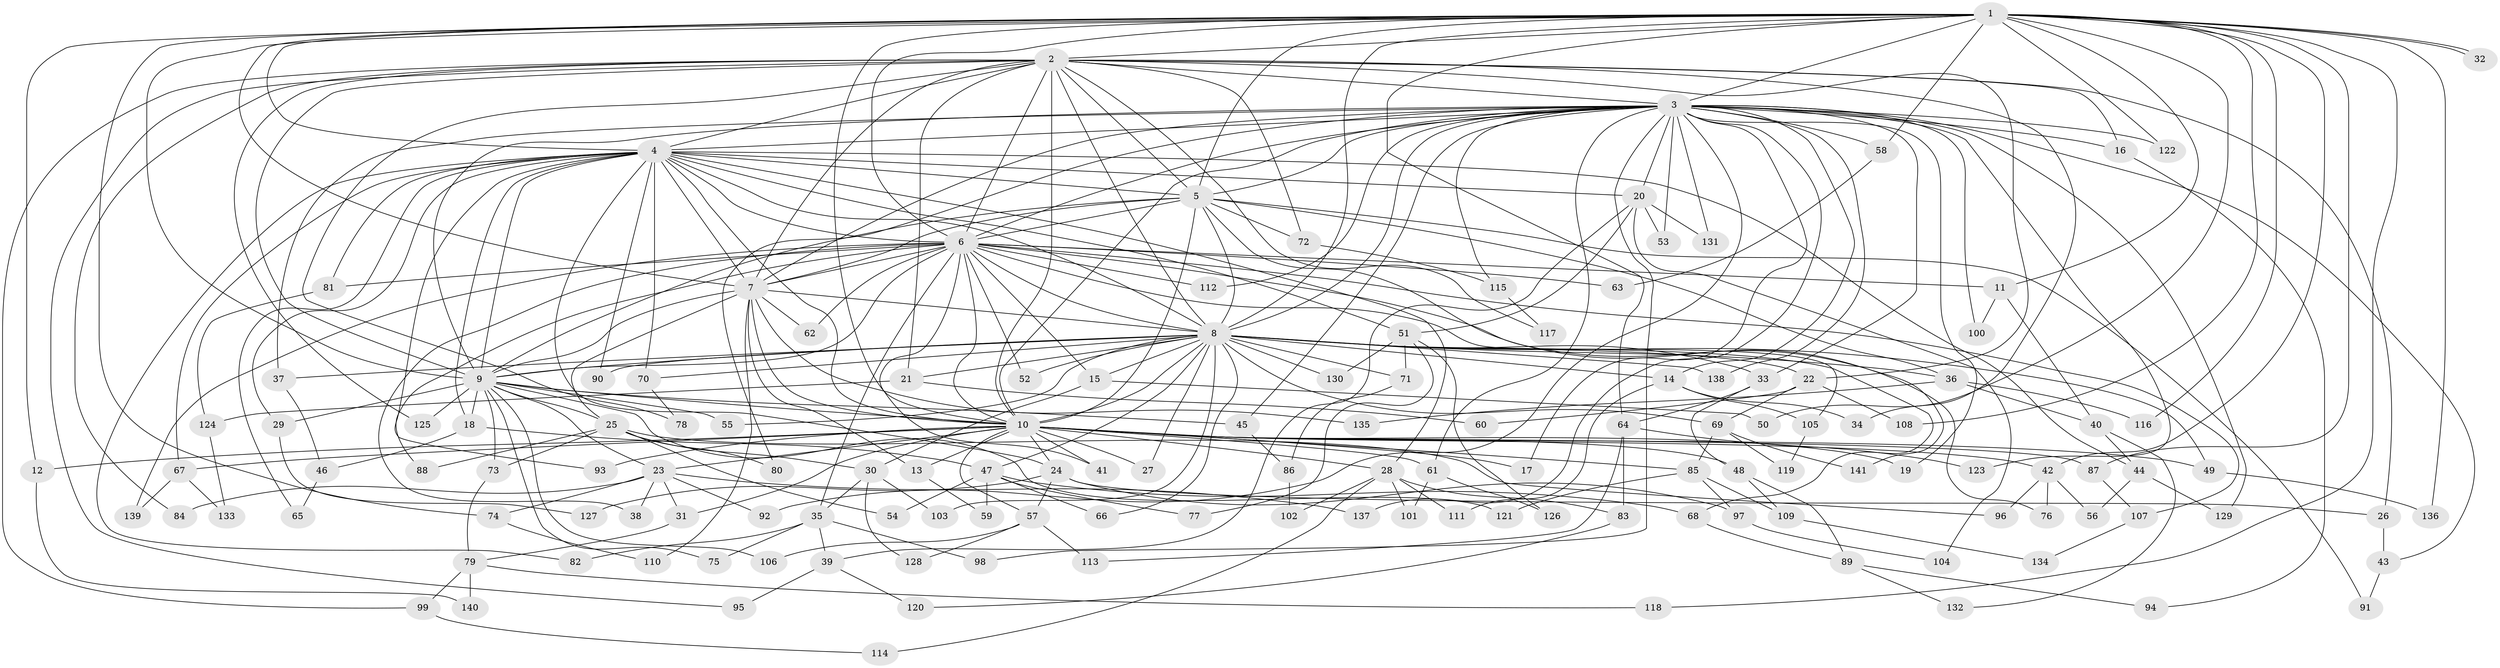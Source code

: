 // coarse degree distribution, {11: 0.01020408163265306, 46: 0.01020408163265306, 22: 0.01020408163265306, 27: 0.01020408163265306, 2: 0.5918367346938775, 3: 0.14285714285714285, 1: 0.04081632653061224, 4: 0.07142857142857142, 5: 0.02040816326530612, 6: 0.02040816326530612, 8: 0.030612244897959183, 7: 0.04081632653061224}
// Generated by graph-tools (version 1.1) at 2025/46/03/04/25 21:46:54]
// undirected, 141 vertices, 307 edges
graph export_dot {
graph [start="1"]
  node [color=gray90,style=filled];
  1;
  2;
  3;
  4;
  5;
  6;
  7;
  8;
  9;
  10;
  11;
  12;
  13;
  14;
  15;
  16;
  17;
  18;
  19;
  20;
  21;
  22;
  23;
  24;
  25;
  26;
  27;
  28;
  29;
  30;
  31;
  32;
  33;
  34;
  35;
  36;
  37;
  38;
  39;
  40;
  41;
  42;
  43;
  44;
  45;
  46;
  47;
  48;
  49;
  50;
  51;
  52;
  53;
  54;
  55;
  56;
  57;
  58;
  59;
  60;
  61;
  62;
  63;
  64;
  65;
  66;
  67;
  68;
  69;
  70;
  71;
  72;
  73;
  74;
  75;
  76;
  77;
  78;
  79;
  80;
  81;
  82;
  83;
  84;
  85;
  86;
  87;
  88;
  89;
  90;
  91;
  92;
  93;
  94;
  95;
  96;
  97;
  98;
  99;
  100;
  101;
  102;
  103;
  104;
  105;
  106;
  107;
  108;
  109;
  110;
  111;
  112;
  113;
  114;
  115;
  116;
  117;
  118;
  119;
  120;
  121;
  122;
  123;
  124;
  125;
  126;
  127;
  128;
  129;
  130;
  131;
  132;
  133;
  134;
  135;
  136;
  137;
  138;
  139;
  140;
  141;
  1 -- 2;
  1 -- 3;
  1 -- 4;
  1 -- 5;
  1 -- 6;
  1 -- 7;
  1 -- 8;
  1 -- 9;
  1 -- 10;
  1 -- 11;
  1 -- 12;
  1 -- 32;
  1 -- 32;
  1 -- 42;
  1 -- 50;
  1 -- 58;
  1 -- 64;
  1 -- 74;
  1 -- 87;
  1 -- 108;
  1 -- 116;
  1 -- 118;
  1 -- 122;
  1 -- 136;
  2 -- 3;
  2 -- 4;
  2 -- 5;
  2 -- 6;
  2 -- 7;
  2 -- 8;
  2 -- 9;
  2 -- 10;
  2 -- 16;
  2 -- 21;
  2 -- 22;
  2 -- 26;
  2 -- 34;
  2 -- 72;
  2 -- 78;
  2 -- 84;
  2 -- 95;
  2 -- 99;
  2 -- 117;
  2 -- 125;
  3 -- 4;
  3 -- 5;
  3 -- 6;
  3 -- 7;
  3 -- 8;
  3 -- 9;
  3 -- 10;
  3 -- 14;
  3 -- 16;
  3 -- 17;
  3 -- 19;
  3 -- 20;
  3 -- 33;
  3 -- 37;
  3 -- 43;
  3 -- 45;
  3 -- 53;
  3 -- 58;
  3 -- 61;
  3 -- 80;
  3 -- 92;
  3 -- 98;
  3 -- 100;
  3 -- 112;
  3 -- 115;
  3 -- 122;
  3 -- 123;
  3 -- 129;
  3 -- 131;
  3 -- 137;
  3 -- 138;
  4 -- 5;
  4 -- 6;
  4 -- 7;
  4 -- 8;
  4 -- 9;
  4 -- 10;
  4 -- 18;
  4 -- 20;
  4 -- 24;
  4 -- 28;
  4 -- 29;
  4 -- 44;
  4 -- 51;
  4 -- 65;
  4 -- 67;
  4 -- 70;
  4 -- 81;
  4 -- 82;
  4 -- 90;
  4 -- 93;
  5 -- 6;
  5 -- 7;
  5 -- 8;
  5 -- 9;
  5 -- 10;
  5 -- 36;
  5 -- 72;
  5 -- 91;
  5 -- 141;
  6 -- 7;
  6 -- 8;
  6 -- 9;
  6 -- 10;
  6 -- 11;
  6 -- 15;
  6 -- 35;
  6 -- 38;
  6 -- 41;
  6 -- 52;
  6 -- 62;
  6 -- 63;
  6 -- 76;
  6 -- 81;
  6 -- 88;
  6 -- 105;
  6 -- 107;
  6 -- 112;
  6 -- 139;
  7 -- 8;
  7 -- 9;
  7 -- 10;
  7 -- 13;
  7 -- 25;
  7 -- 62;
  7 -- 110;
  7 -- 135;
  8 -- 9;
  8 -- 10;
  8 -- 14;
  8 -- 15;
  8 -- 21;
  8 -- 22;
  8 -- 27;
  8 -- 33;
  8 -- 36;
  8 -- 37;
  8 -- 47;
  8 -- 49;
  8 -- 52;
  8 -- 55;
  8 -- 66;
  8 -- 68;
  8 -- 69;
  8 -- 70;
  8 -- 71;
  8 -- 90;
  8 -- 103;
  8 -- 130;
  8 -- 138;
  9 -- 10;
  9 -- 18;
  9 -- 23;
  9 -- 25;
  9 -- 29;
  9 -- 45;
  9 -- 55;
  9 -- 73;
  9 -- 75;
  9 -- 106;
  9 -- 121;
  9 -- 125;
  10 -- 12;
  10 -- 13;
  10 -- 17;
  10 -- 19;
  10 -- 23;
  10 -- 24;
  10 -- 27;
  10 -- 28;
  10 -- 31;
  10 -- 41;
  10 -- 42;
  10 -- 48;
  10 -- 49;
  10 -- 57;
  10 -- 61;
  10 -- 67;
  10 -- 85;
  10 -- 87;
  10 -- 93;
  11 -- 40;
  11 -- 100;
  12 -- 140;
  13 -- 59;
  14 -- 34;
  14 -- 105;
  14 -- 111;
  15 -- 30;
  15 -- 50;
  16 -- 94;
  18 -- 46;
  18 -- 47;
  20 -- 39;
  20 -- 51;
  20 -- 53;
  20 -- 104;
  20 -- 131;
  21 -- 60;
  21 -- 124;
  22 -- 60;
  22 -- 69;
  22 -- 108;
  23 -- 31;
  23 -- 38;
  23 -- 74;
  23 -- 84;
  23 -- 92;
  23 -- 137;
  24 -- 26;
  24 -- 57;
  24 -- 97;
  24 -- 127;
  25 -- 30;
  25 -- 54;
  25 -- 73;
  25 -- 80;
  25 -- 88;
  25 -- 96;
  26 -- 43;
  28 -- 83;
  28 -- 101;
  28 -- 102;
  28 -- 111;
  28 -- 114;
  29 -- 127;
  30 -- 35;
  30 -- 103;
  30 -- 128;
  31 -- 79;
  33 -- 48;
  33 -- 64;
  35 -- 39;
  35 -- 75;
  35 -- 82;
  35 -- 98;
  36 -- 40;
  36 -- 116;
  36 -- 135;
  37 -- 46;
  39 -- 95;
  39 -- 120;
  40 -- 44;
  40 -- 132;
  42 -- 56;
  42 -- 76;
  42 -- 96;
  43 -- 91;
  44 -- 56;
  44 -- 129;
  45 -- 86;
  46 -- 65;
  47 -- 54;
  47 -- 59;
  47 -- 66;
  47 -- 68;
  47 -- 77;
  48 -- 89;
  48 -- 109;
  49 -- 136;
  51 -- 71;
  51 -- 77;
  51 -- 126;
  51 -- 130;
  57 -- 106;
  57 -- 113;
  57 -- 128;
  58 -- 63;
  61 -- 101;
  61 -- 126;
  64 -- 83;
  64 -- 113;
  64 -- 123;
  67 -- 133;
  67 -- 139;
  68 -- 89;
  69 -- 85;
  69 -- 119;
  69 -- 141;
  70 -- 78;
  71 -- 86;
  72 -- 115;
  73 -- 79;
  74 -- 110;
  79 -- 99;
  79 -- 118;
  79 -- 140;
  81 -- 124;
  83 -- 120;
  85 -- 97;
  85 -- 109;
  85 -- 121;
  86 -- 102;
  87 -- 107;
  89 -- 94;
  89 -- 132;
  97 -- 104;
  99 -- 114;
  105 -- 119;
  107 -- 134;
  109 -- 134;
  115 -- 117;
  124 -- 133;
}
